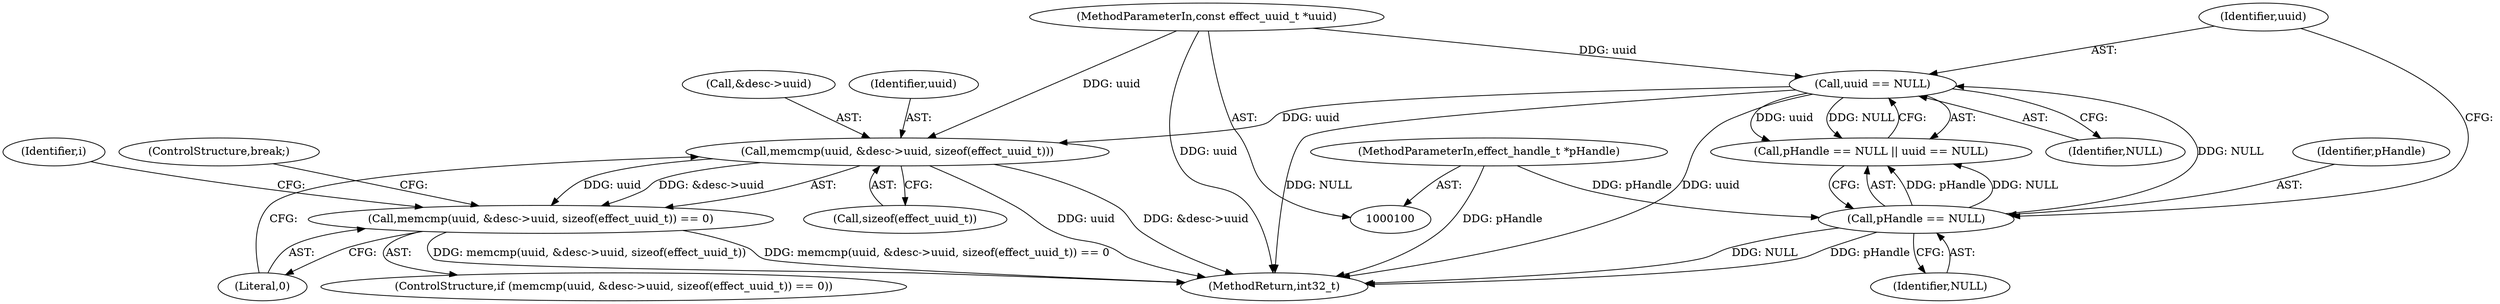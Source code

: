 digraph "0_Android_aeea52da00d210587fb3ed895de3d5f2e0264c88@API" {
"1000193" [label="(Call,memcmp(uuid, &desc->uuid, sizeof(effect_uuid_t)))"];
"1000169" [label="(Call,uuid == NULL)"];
"1000101" [label="(MethodParameterIn,const effect_uuid_t *uuid)"];
"1000166" [label="(Call,pHandle == NULL)"];
"1000104" [label="(MethodParameterIn,effect_handle_t *pHandle)"];
"1000192" [label="(Call,memcmp(uuid, &desc->uuid, sizeof(effect_uuid_t)) == 0)"];
"1000166" [label="(Call,pHandle == NULL)"];
"1000167" [label="(Identifier,pHandle)"];
"1000194" [label="(Identifier,uuid)"];
"1000199" [label="(Call,sizeof(effect_uuid_t))"];
"1000169" [label="(Call,uuid == NULL)"];
"1000193" [label="(Call,memcmp(uuid, &desc->uuid, sizeof(effect_uuid_t)))"];
"1000101" [label="(MethodParameterIn,const effect_uuid_t *uuid)"];
"1000258" [label="(MethodReturn,int32_t)"];
"1000104" [label="(MethodParameterIn,effect_handle_t *pHandle)"];
"1000203" [label="(ControlStructure,break;)"];
"1000192" [label="(Call,memcmp(uuid, &desc->uuid, sizeof(effect_uuid_t)) == 0)"];
"1000170" [label="(Identifier,uuid)"];
"1000191" [label="(ControlStructure,if (memcmp(uuid, &desc->uuid, sizeof(effect_uuid_t)) == 0))"];
"1000165" [label="(Call,pHandle == NULL || uuid == NULL)"];
"1000168" [label="(Identifier,NULL)"];
"1000195" [label="(Call,&desc->uuid)"];
"1000184" [label="(Identifier,i)"];
"1000171" [label="(Identifier,NULL)"];
"1000201" [label="(Literal,0)"];
"1000193" -> "1000192"  [label="AST: "];
"1000193" -> "1000199"  [label="CFG: "];
"1000194" -> "1000193"  [label="AST: "];
"1000195" -> "1000193"  [label="AST: "];
"1000199" -> "1000193"  [label="AST: "];
"1000201" -> "1000193"  [label="CFG: "];
"1000193" -> "1000258"  [label="DDG: uuid"];
"1000193" -> "1000258"  [label="DDG: &desc->uuid"];
"1000193" -> "1000192"  [label="DDG: uuid"];
"1000193" -> "1000192"  [label="DDG: &desc->uuid"];
"1000169" -> "1000193"  [label="DDG: uuid"];
"1000101" -> "1000193"  [label="DDG: uuid"];
"1000169" -> "1000165"  [label="AST: "];
"1000169" -> "1000171"  [label="CFG: "];
"1000170" -> "1000169"  [label="AST: "];
"1000171" -> "1000169"  [label="AST: "];
"1000165" -> "1000169"  [label="CFG: "];
"1000169" -> "1000258"  [label="DDG: NULL"];
"1000169" -> "1000258"  [label="DDG: uuid"];
"1000169" -> "1000165"  [label="DDG: uuid"];
"1000169" -> "1000165"  [label="DDG: NULL"];
"1000101" -> "1000169"  [label="DDG: uuid"];
"1000166" -> "1000169"  [label="DDG: NULL"];
"1000101" -> "1000100"  [label="AST: "];
"1000101" -> "1000258"  [label="DDG: uuid"];
"1000166" -> "1000165"  [label="AST: "];
"1000166" -> "1000168"  [label="CFG: "];
"1000167" -> "1000166"  [label="AST: "];
"1000168" -> "1000166"  [label="AST: "];
"1000170" -> "1000166"  [label="CFG: "];
"1000165" -> "1000166"  [label="CFG: "];
"1000166" -> "1000258"  [label="DDG: NULL"];
"1000166" -> "1000258"  [label="DDG: pHandle"];
"1000166" -> "1000165"  [label="DDG: pHandle"];
"1000166" -> "1000165"  [label="DDG: NULL"];
"1000104" -> "1000166"  [label="DDG: pHandle"];
"1000104" -> "1000100"  [label="AST: "];
"1000104" -> "1000258"  [label="DDG: pHandle"];
"1000192" -> "1000191"  [label="AST: "];
"1000192" -> "1000201"  [label="CFG: "];
"1000201" -> "1000192"  [label="AST: "];
"1000203" -> "1000192"  [label="CFG: "];
"1000184" -> "1000192"  [label="CFG: "];
"1000192" -> "1000258"  [label="DDG: memcmp(uuid, &desc->uuid, sizeof(effect_uuid_t))"];
"1000192" -> "1000258"  [label="DDG: memcmp(uuid, &desc->uuid, sizeof(effect_uuid_t)) == 0"];
}
